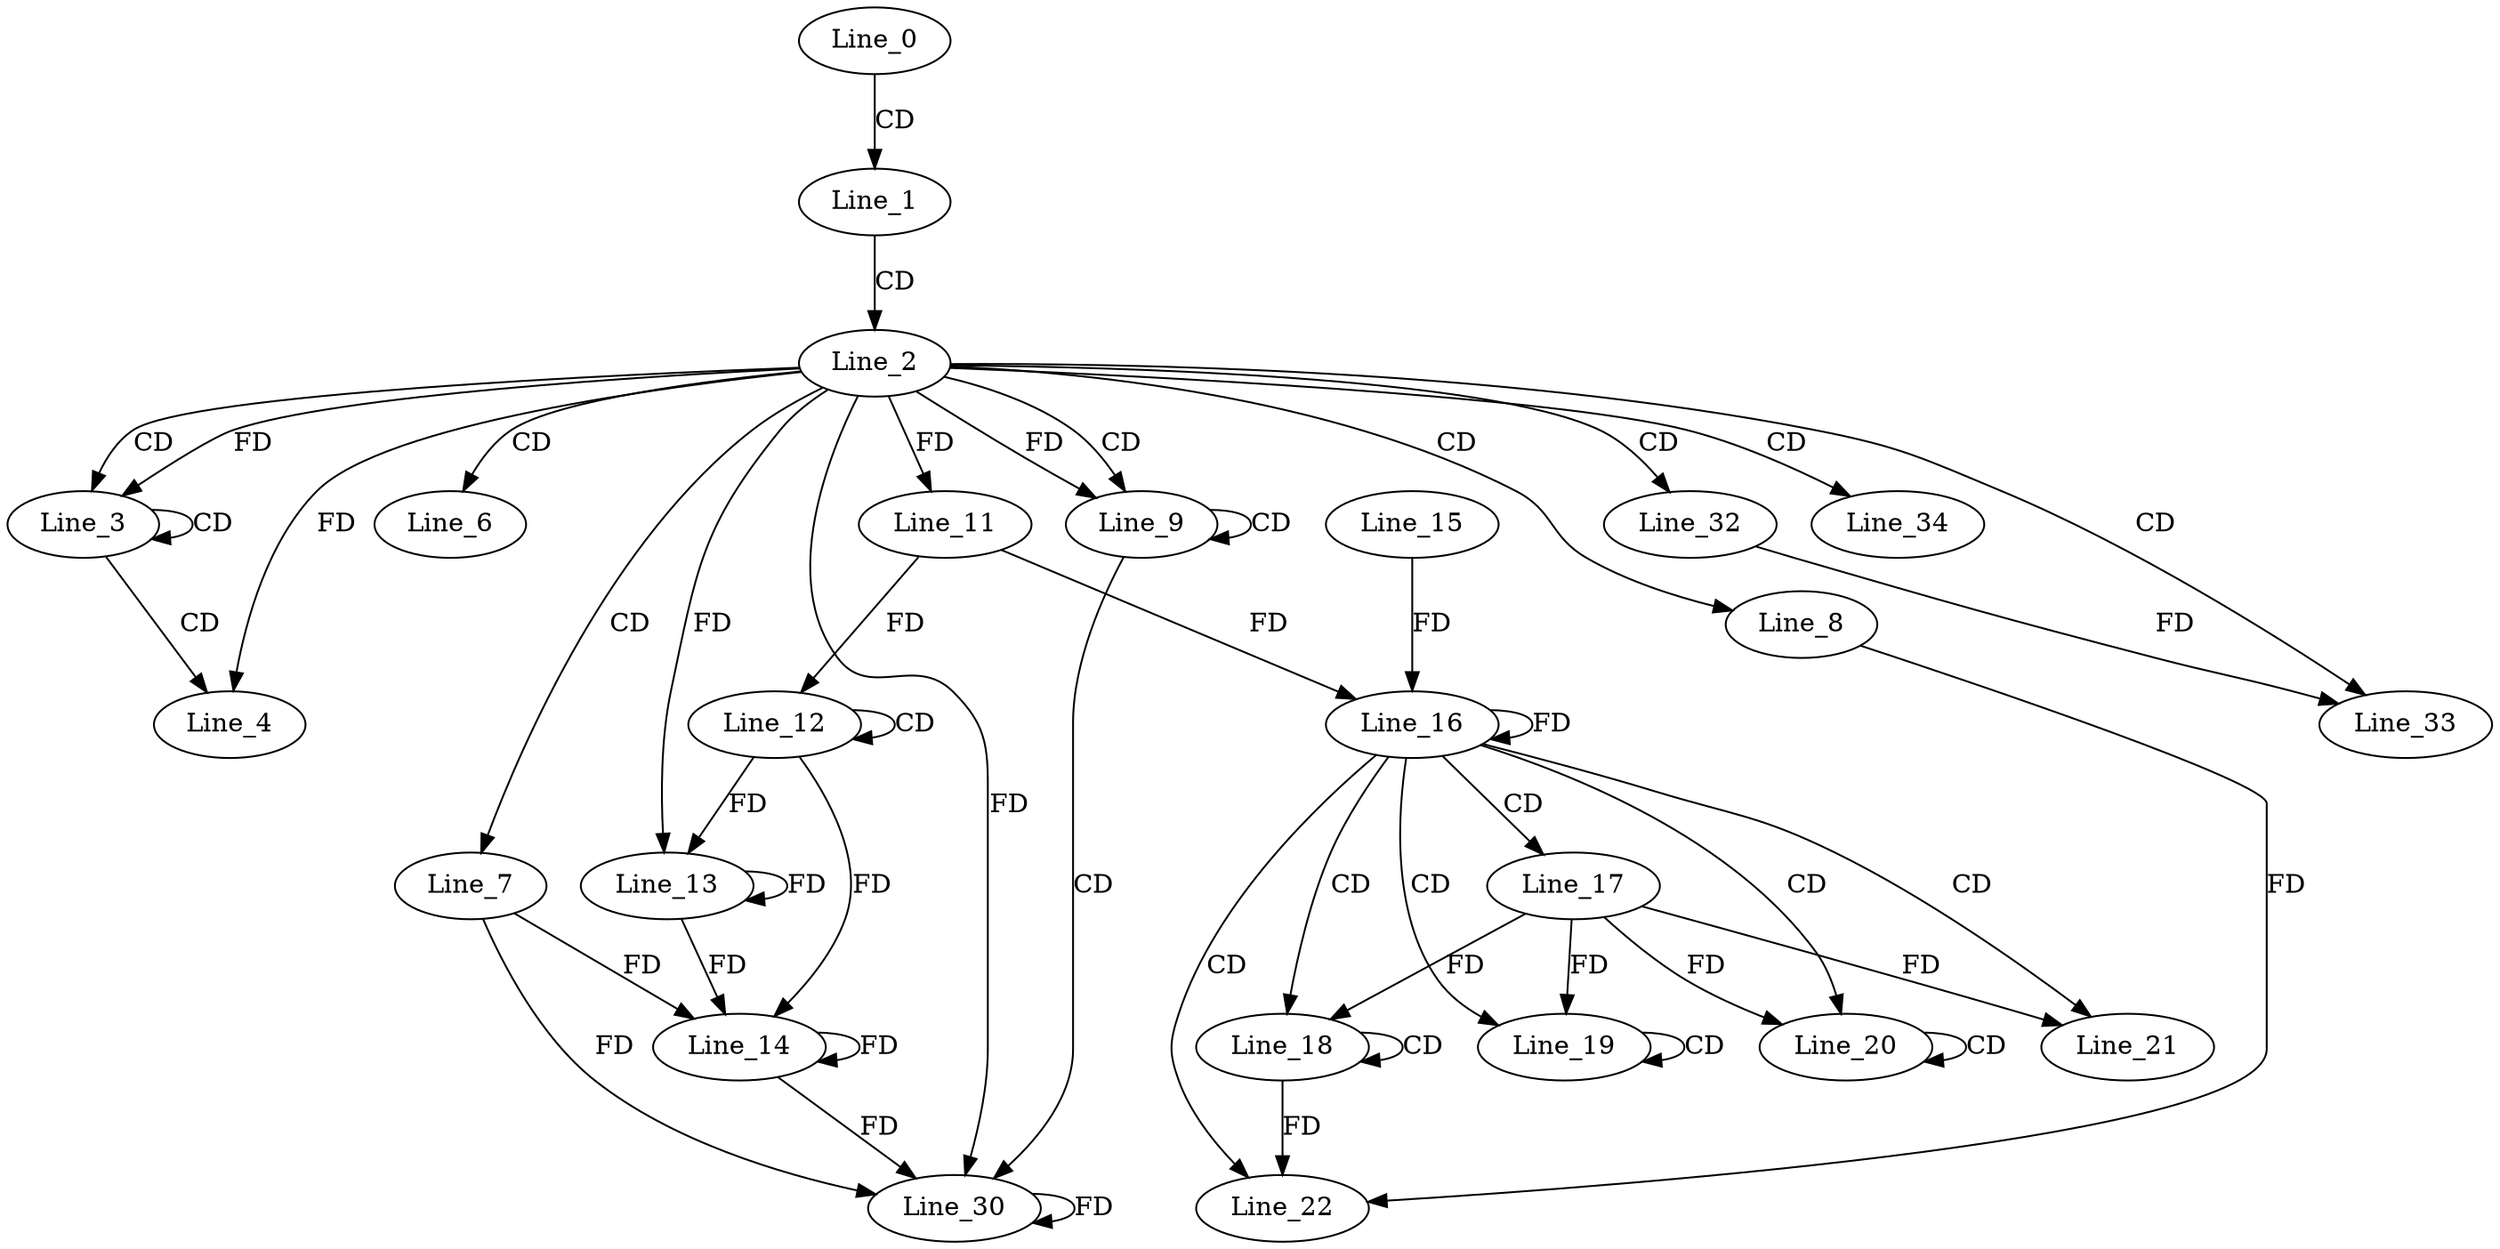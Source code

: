 digraph G {
  Line_0;
  Line_1;
  Line_2;
  Line_3;
  Line_3;
  Line_3;
  Line_4;
  Line_4;
  Line_6;
  Line_7;
  Line_8;
  Line_9;
  Line_9;
  Line_9;
  Line_11;
  Line_12;
  Line_12;
  Line_11;
  Line_13;
  Line_13;
  Line_13;
  Line_14;
  Line_14;
  Line_16;
  Line_15;
  Line_16;
  Line_16;
  Line_17;
  Line_18;
  Line_18;
  Line_19;
  Line_19;
  Line_19;
  Line_20;
  Line_20;
  Line_20;
  Line_21;
  Line_22;
  Line_30;
  Line_30;
  Line_30;
  Line_32;
  Line_33;
  Line_33;
  Line_34;
  Line_0 -> Line_1 [ label="CD" ];
  Line_1 -> Line_2 [ label="CD" ];
  Line_2 -> Line_3 [ label="CD" ];
  Line_3 -> Line_3 [ label="CD" ];
  Line_2 -> Line_3 [ label="FD" ];
  Line_3 -> Line_4 [ label="CD" ];
  Line_2 -> Line_4 [ label="FD" ];
  Line_2 -> Line_6 [ label="CD" ];
  Line_2 -> Line_7 [ label="CD" ];
  Line_2 -> Line_8 [ label="CD" ];
  Line_2 -> Line_9 [ label="CD" ];
  Line_9 -> Line_9 [ label="CD" ];
  Line_2 -> Line_9 [ label="FD" ];
  Line_2 -> Line_11 [ label="FD" ];
  Line_12 -> Line_12 [ label="CD" ];
  Line_11 -> Line_12 [ label="FD" ];
  Line_12 -> Line_13 [ label="FD" ];
  Line_13 -> Line_13 [ label="FD" ];
  Line_2 -> Line_13 [ label="FD" ];
  Line_7 -> Line_14 [ label="FD" ];
  Line_14 -> Line_14 [ label="FD" ];
  Line_12 -> Line_14 [ label="FD" ];
  Line_13 -> Line_14 [ label="FD" ];
  Line_16 -> Line_16 [ label="FD" ];
  Line_15 -> Line_16 [ label="FD" ];
  Line_11 -> Line_16 [ label="FD" ];
  Line_16 -> Line_17 [ label="CD" ];
  Line_16 -> Line_18 [ label="CD" ];
  Line_18 -> Line_18 [ label="CD" ];
  Line_17 -> Line_18 [ label="FD" ];
  Line_16 -> Line_19 [ label="CD" ];
  Line_19 -> Line_19 [ label="CD" ];
  Line_17 -> Line_19 [ label="FD" ];
  Line_16 -> Line_20 [ label="CD" ];
  Line_20 -> Line_20 [ label="CD" ];
  Line_17 -> Line_20 [ label="FD" ];
  Line_16 -> Line_21 [ label="CD" ];
  Line_17 -> Line_21 [ label="FD" ];
  Line_16 -> Line_22 [ label="CD" ];
  Line_8 -> Line_22 [ label="FD" ];
  Line_18 -> Line_22 [ label="FD" ];
  Line_9 -> Line_30 [ label="CD" ];
  Line_7 -> Line_30 [ label="FD" ];
  Line_14 -> Line_30 [ label="FD" ];
  Line_30 -> Line_30 [ label="FD" ];
  Line_2 -> Line_30 [ label="FD" ];
  Line_2 -> Line_32 [ label="CD" ];
  Line_2 -> Line_33 [ label="CD" ];
  Line_32 -> Line_33 [ label="FD" ];
  Line_2 -> Line_34 [ label="CD" ];
}
